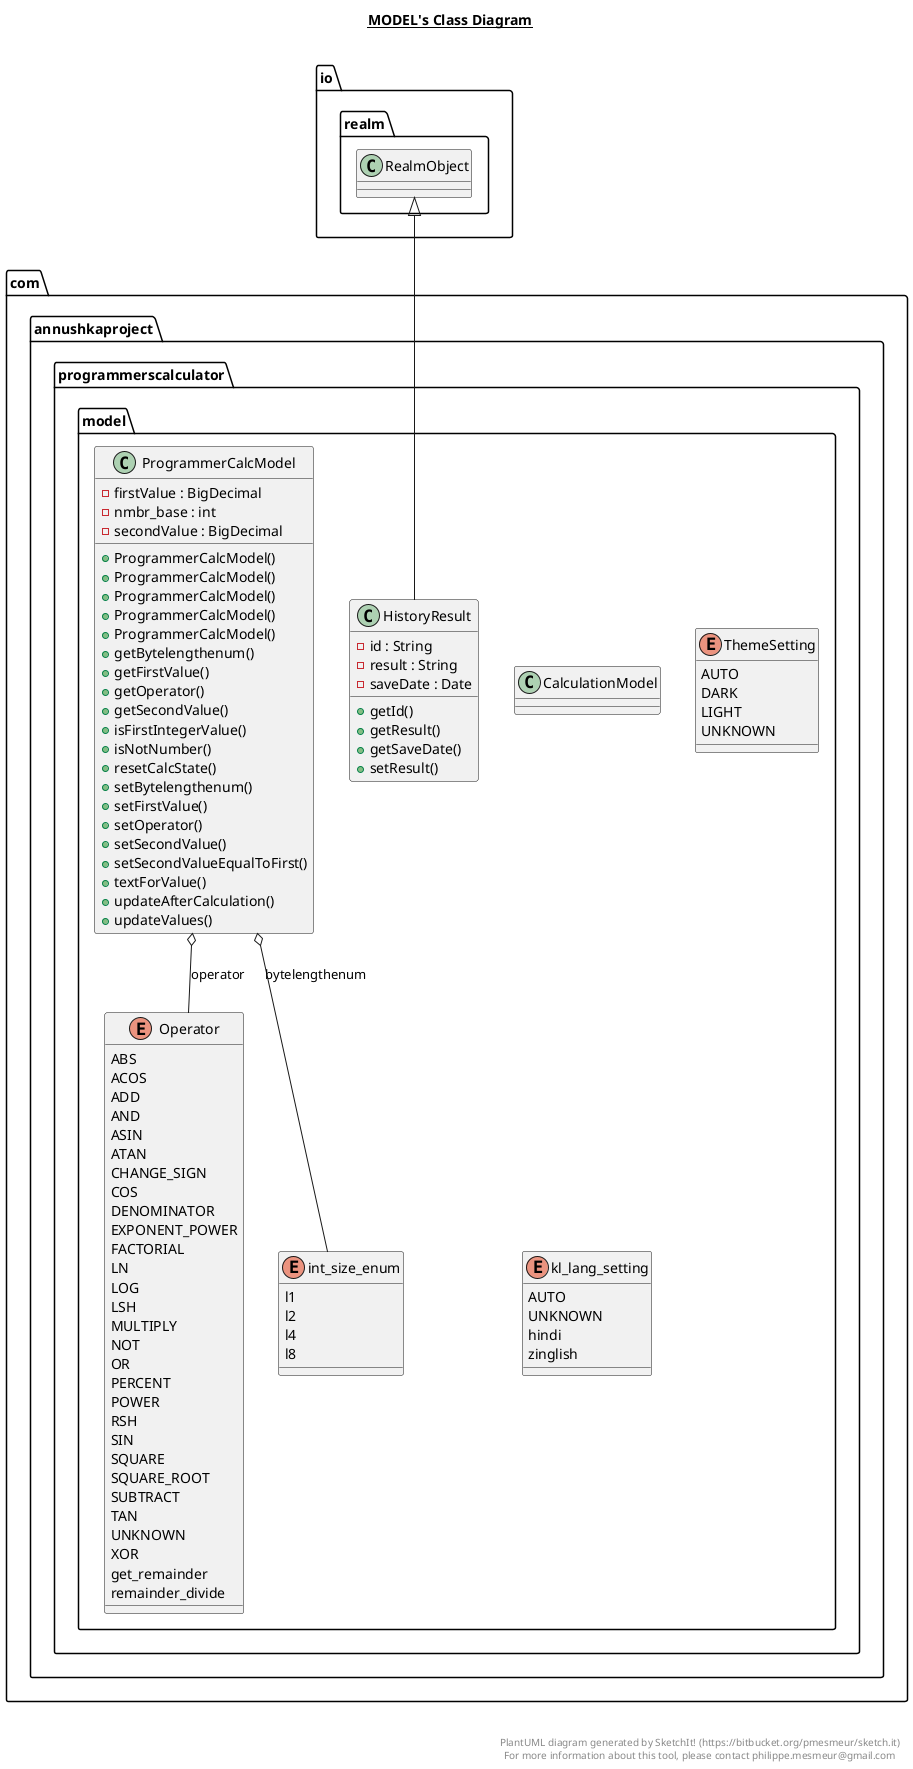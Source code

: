 @startuml

title __MODEL's Class Diagram__\n

  namespace com.annushkaproject.programmerscalculator {
    namespace model {
      class com.annushkaproject.programmerscalculator.model.CalculationModel {
      }
    }
  }
  

  namespace com.annushkaproject.programmerscalculator {
    namespace model {
      class com.annushkaproject.programmerscalculator.model.HistoryResult {
          - id : String
          - result : String
          - saveDate : Date
          + getId()
          + getResult()
          + getSaveDate()
          + setResult()
      }
    }
  }
  

  namespace com.annushkaproject.programmerscalculator {
    namespace model {
      enum Operator {
        ABS
        ACOS
        ADD
        AND
        ASIN
        ATAN
        CHANGE_SIGN
        COS
        DENOMINATOR
        EXPONENT_POWER
        FACTORIAL
        LN
        LOG
        LSH
        MULTIPLY
        NOT
        OR
        PERCENT
        POWER
        RSH
        SIN
        SQUARE
        SQUARE_ROOT
        SUBTRACT
        TAN
        UNKNOWN
        XOR
        get_remainder
        remainder_divide
      }
    }
  }
  

  namespace com.annushkaproject.programmerscalculator {
    namespace model {
      class com.annushkaproject.programmerscalculator.model.ProgrammerCalcModel {
          - firstValue : BigDecimal
          - nmbr_base : int
          - secondValue : BigDecimal
          + ProgrammerCalcModel()
          + ProgrammerCalcModel()
          + ProgrammerCalcModel()
          + ProgrammerCalcModel()
          + ProgrammerCalcModel()
          + getBytelengthenum()
          + getFirstValue()
          + getOperator()
          + getSecondValue()
          + isFirstIntegerValue()
          + isNotNumber()
          + resetCalcState()
          + setBytelengthenum()
          + setFirstValue()
          + setOperator()
          + setSecondValue()
          + setSecondValueEqualToFirst()
          + textForValue()
          + updateAfterCalculation()
          + updateValues()
      }
    }
  }
  

  namespace com.annushkaproject.programmerscalculator {
    namespace model {
      enum ThemeSetting {
        AUTO
        DARK
        LIGHT
        UNKNOWN
      }
    }
  }
  

  namespace com.annushkaproject.programmerscalculator {
    namespace model {
      enum int_size_enum {
        l1
        l2
        l4
        l8
      }
    }
  }
  

  namespace com.annushkaproject.programmerscalculator {
    namespace model {
      enum kl_lang_setting {
        AUTO
        UNKNOWN
        hindi
        zinglish
      }
    }
  }
  

  com.annushkaproject.programmerscalculator.model.HistoryResult -up-|> io.realm.RealmObject
  com.annushkaproject.programmerscalculator.model.ProgrammerCalcModel o-- com.annushkaproject.programmerscalculator.model.int_size_enum : bytelengthenum
  com.annushkaproject.programmerscalculator.model.ProgrammerCalcModel o-- com.annushkaproject.programmerscalculator.model.Operator : operator


right footer


PlantUML diagram generated by SketchIt! (https://bitbucket.org/pmesmeur/sketch.it)
For more information about this tool, please contact philippe.mesmeur@gmail.com
endfooter

@enduml
